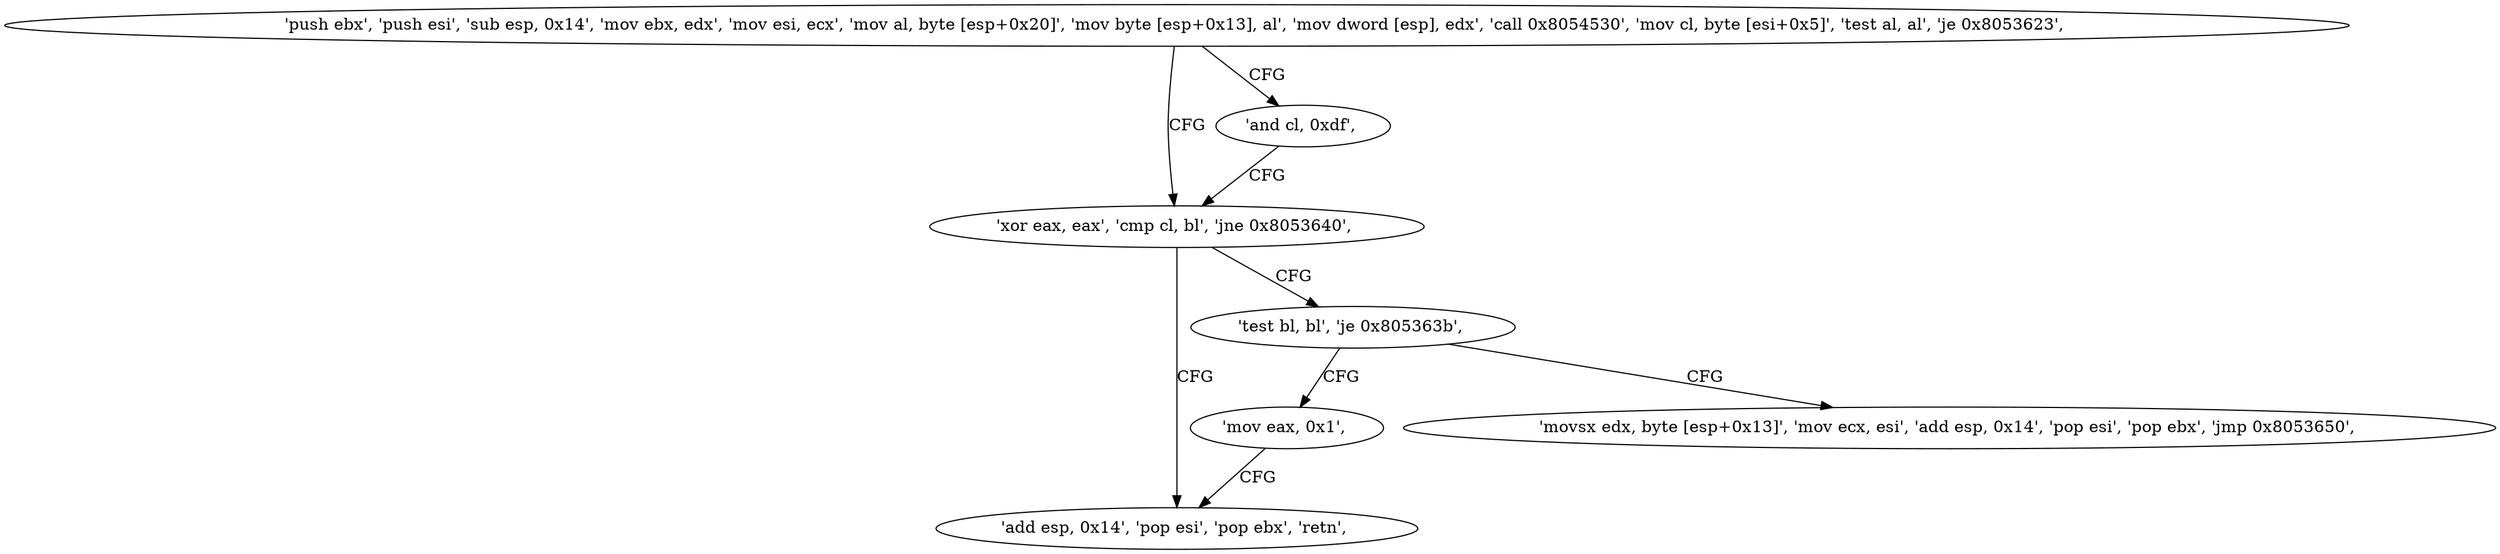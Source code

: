 digraph "func" {
"134559232" [label = "'push ebx', 'push esi', 'sub esp, 0x14', 'mov ebx, edx', 'mov esi, ecx', 'mov al, byte [esp+0x20]', 'mov byte [esp+0x13], al', 'mov dword [esp], edx', 'call 0x8054530', 'mov cl, byte [esi+0x5]', 'test al, al', 'je 0x8053623', " ]
"134559267" [label = "'xor eax, eax', 'cmp cl, bl', 'jne 0x8053640', " ]
"134559264" [label = "'and cl, 0xdf', " ]
"134559296" [label = "'add esp, 0x14', 'pop esi', 'pop ebx', 'retn', " ]
"134559273" [label = "'test bl, bl', 'je 0x805363b', " ]
"134559291" [label = "'mov eax, 0x1', " ]
"134559277" [label = "'movsx edx, byte [esp+0x13]', 'mov ecx, esi', 'add esp, 0x14', 'pop esi', 'pop ebx', 'jmp 0x8053650', " ]
"134559232" -> "134559267" [ label = "CFG" ]
"134559232" -> "134559264" [ label = "CFG" ]
"134559267" -> "134559296" [ label = "CFG" ]
"134559267" -> "134559273" [ label = "CFG" ]
"134559264" -> "134559267" [ label = "CFG" ]
"134559273" -> "134559291" [ label = "CFG" ]
"134559273" -> "134559277" [ label = "CFG" ]
"134559291" -> "134559296" [ label = "CFG" ]
}
